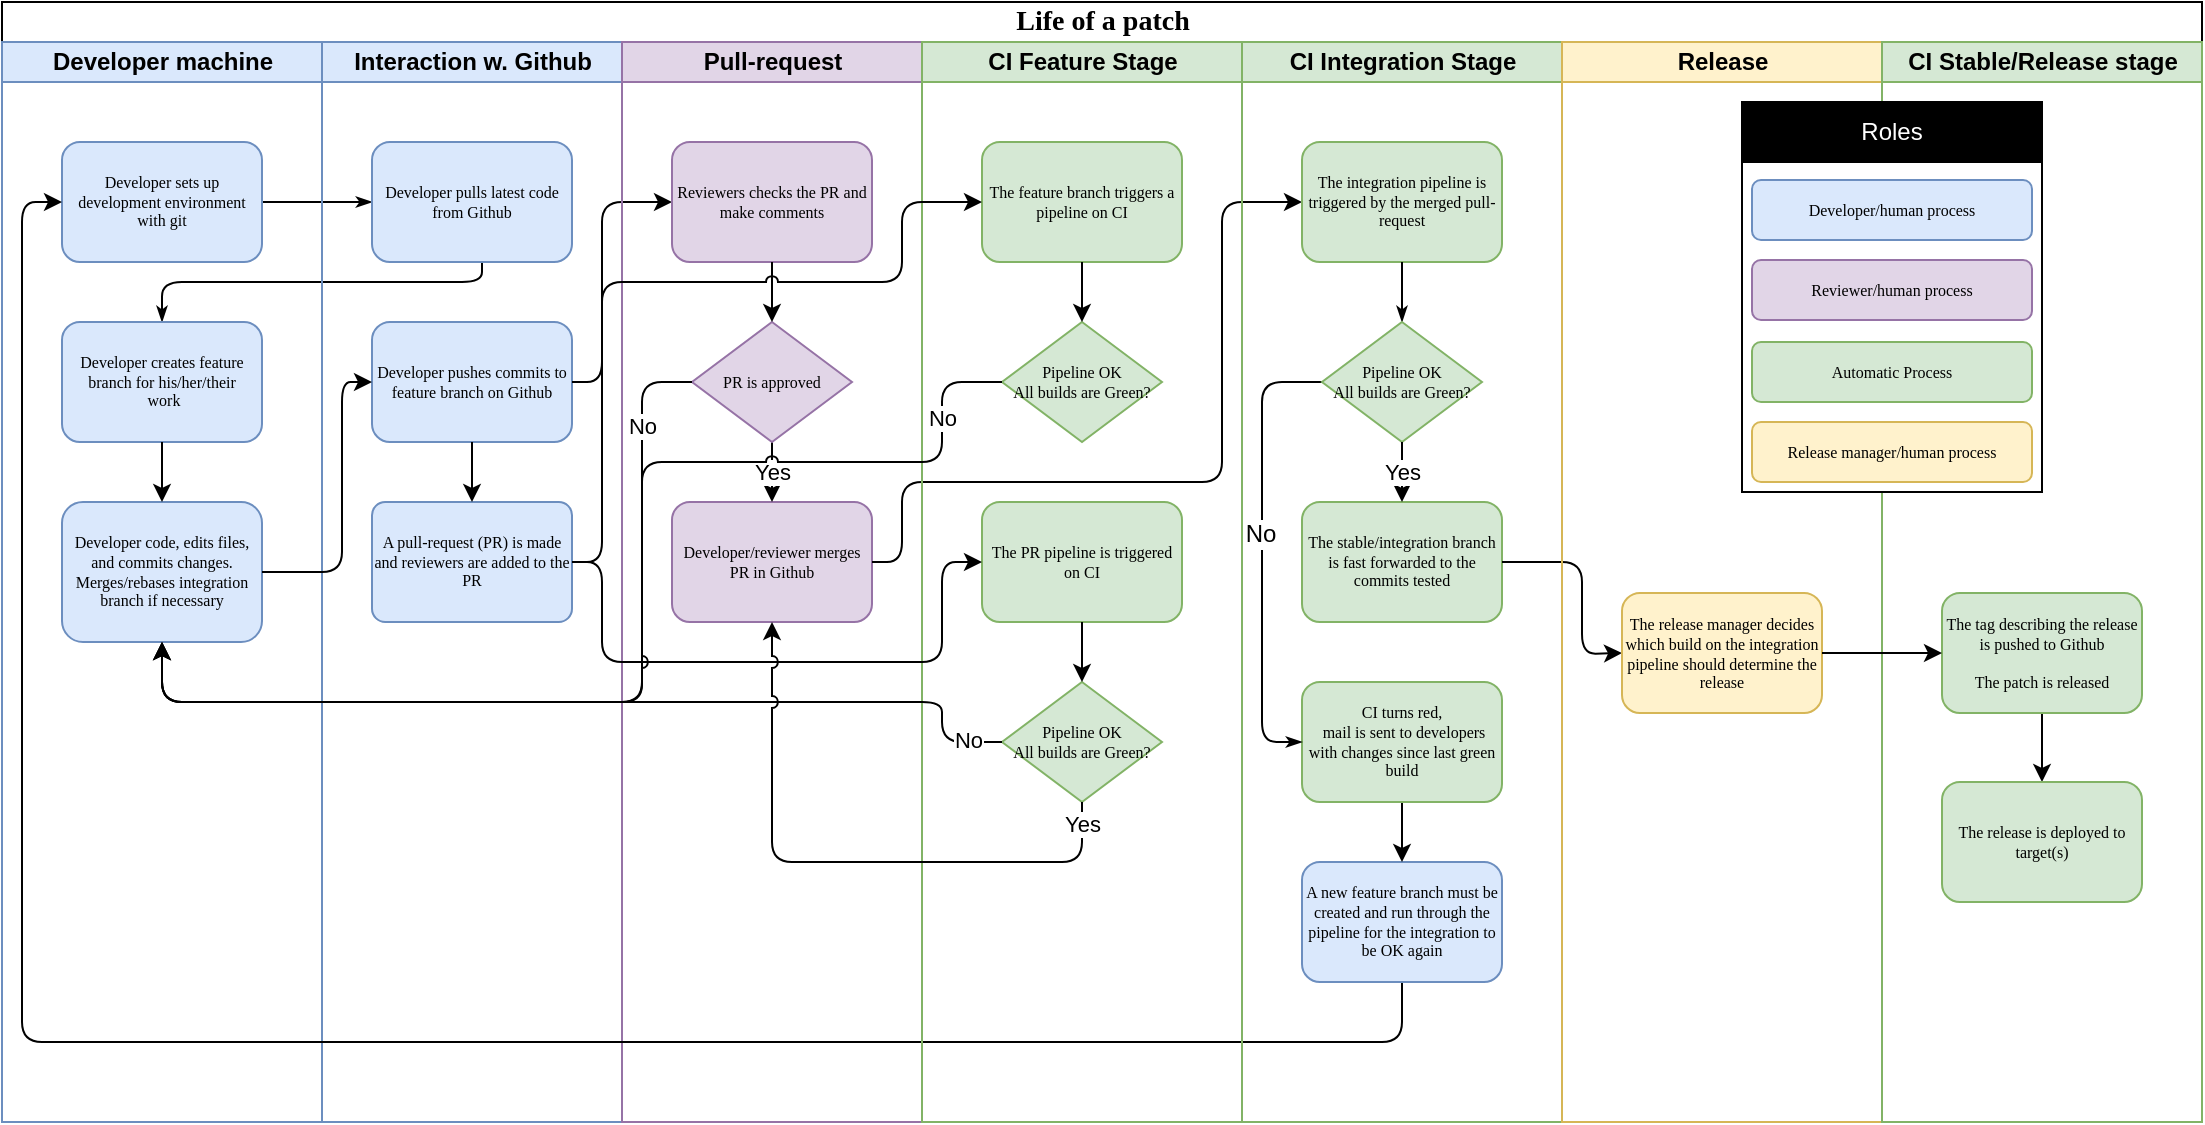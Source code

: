 <mxfile version="16.6.2" type="github">
  <diagram name="Page-1" id="74e2e168-ea6b-b213-b513-2b3c1d86103e">
    <mxGraphModel dx="1653" dy="1857" grid="1" gridSize="10" guides="1" tooltips="1" connect="1" arrows="1" fold="1" page="1" pageScale="1" pageWidth="1169" pageHeight="827" background="#ffffff" math="0" shadow="0">
      <root>
        <mxCell id="0" />
        <mxCell id="1" parent="0" />
        <mxCell id="77e6c97f196da883-1" value="&lt;font style=&quot;font-size: 14px&quot;&gt;Life of a patch&lt;/font&gt;" style="swimlane;html=1;childLayout=stackLayout;startSize=20;rounded=0;shadow=0;labelBackgroundColor=none;strokeColor=#000000;strokeWidth=1;fillColor=#ffffff;fontFamily=Verdana;fontSize=8;fontColor=#000000;align=center;" parent="1" vertex="1">
          <mxGeometry x="40" y="-230" width="1100" height="560" as="geometry">
            <mxRectangle x="90" y="-230" width="50" height="20" as="alternateBounds" />
          </mxGeometry>
        </mxCell>
        <mxCell id="rqEri4Stav3ALLFuLHy2-93" style="edgeStyle=none;rounded=1;jumpStyle=arc;orthogonalLoop=1;jettySize=auto;html=1;exitX=1;exitY=0.5;exitDx=0;exitDy=0;entryX=0;entryY=0.5;entryDx=0;entryDy=0;" edge="1" parent="77e6c97f196da883-1" source="rqEri4Stav3ALLFuLHy2-65" target="rqEri4Stav3ALLFuLHy2-66">
          <mxGeometry relative="1" as="geometry">
            <Array as="points">
              <mxPoint x="300" y="280" />
              <mxPoint x="300" y="100" />
            </Array>
          </mxGeometry>
        </mxCell>
        <mxCell id="77e6c97f196da883-26" style="edgeStyle=orthogonalEdgeStyle;rounded=1;html=1;labelBackgroundColor=none;startArrow=none;startFill=0;startSize=5;endArrow=classicThin;endFill=1;endSize=5;jettySize=auto;orthogonalLoop=1;strokeColor=#000000;strokeWidth=1;fontFamily=Verdana;fontSize=8;fontColor=#000000;" parent="77e6c97f196da883-1" source="77e6c97f196da883-8" target="77e6c97f196da883-11" edge="1">
          <mxGeometry relative="1" as="geometry" />
        </mxCell>
        <mxCell id="77e6c97f196da883-27" style="edgeStyle=orthogonalEdgeStyle;rounded=1;html=1;labelBackgroundColor=none;startArrow=none;startFill=0;startSize=5;endArrow=classicThin;endFill=1;endSize=5;jettySize=auto;orthogonalLoop=1;strokeColor=#000000;strokeWidth=1;fontFamily=Verdana;fontSize=8;fontColor=#000000;entryX=0.5;entryY=0;entryDx=0;entryDy=0;" parent="77e6c97f196da883-1" source="77e6c97f196da883-11" target="77e6c97f196da883-9" edge="1">
          <mxGeometry relative="1" as="geometry">
            <Array as="points">
              <mxPoint x="240" y="140" />
              <mxPoint x="80" y="140" />
            </Array>
          </mxGeometry>
        </mxCell>
        <mxCell id="77e6c97f196da883-2" value="Developer machine" style="swimlane;html=1;startSize=20;fillColor=#dae8fc;strokeColor=#6c8ebf;" parent="77e6c97f196da883-1" vertex="1">
          <mxGeometry y="20" width="160" height="540" as="geometry" />
        </mxCell>
        <mxCell id="77e6c97f196da883-10" value="Developer code, edits files, and commits changes.&lt;br&gt;Merges/rebases integration branch if necessary" style="rounded=1;whiteSpace=wrap;html=1;shadow=0;labelBackgroundColor=none;strokeColor=#6c8ebf;strokeWidth=1;fillColor=#dae8fc;fontFamily=Verdana;fontSize=8;fontColor=#000000;align=center;" parent="77e6c97f196da883-2" vertex="1">
          <mxGeometry x="30" y="230" width="100" height="70" as="geometry" />
        </mxCell>
        <mxCell id="77e6c97f196da883-9" value="&lt;div&gt;Developer creates feature branch for his/her/their&lt;/div&gt;&lt;div&gt;&amp;nbsp;work&lt;/div&gt;" style="rounded=1;whiteSpace=wrap;html=1;shadow=0;labelBackgroundColor=none;strokeColor=#6c8ebf;strokeWidth=1;fillColor=#dae8fc;fontFamily=Verdana;fontSize=8;fontColor=#000000;align=center;" parent="77e6c97f196da883-2" vertex="1">
          <mxGeometry x="30" y="140" width="100" height="60" as="geometry" />
        </mxCell>
        <mxCell id="5" value="" style="endArrow=classic;html=1;entryX=0.5;entryY=0;exitX=0.5;exitY=1;" parent="77e6c97f196da883-2" source="77e6c97f196da883-9" target="77e6c97f196da883-10" edge="1">
          <mxGeometry width="50" height="50" relative="1" as="geometry">
            <mxPoint x="80" y="250" as="sourcePoint" />
            <mxPoint x="50" y="750" as="targetPoint" />
          </mxGeometry>
        </mxCell>
        <mxCell id="77e6c97f196da883-8" value="Developer sets up development environment with git" style="rounded=1;whiteSpace=wrap;html=1;shadow=0;labelBackgroundColor=none;strokeColor=#6c8ebf;strokeWidth=1;fillColor=#dae8fc;fontFamily=Verdana;fontSize=8;fontColor=#000000;align=center;" parent="77e6c97f196da883-2" vertex="1">
          <mxGeometry x="30" y="50" width="100" height="60" as="geometry" />
        </mxCell>
        <mxCell id="77e6c97f196da883-3" value="Interaction w. Github" style="swimlane;html=1;startSize=20;fillColor=#dae8fc;strokeColor=#6c8ebf;" parent="77e6c97f196da883-1" vertex="1">
          <mxGeometry x="160" y="20" width="150" height="540" as="geometry" />
        </mxCell>
        <mxCell id="77e6c97f196da883-11" value="Developer pulls latest code from Github" style="rounded=1;whiteSpace=wrap;html=1;shadow=0;labelBackgroundColor=none;strokeColor=#6c8ebf;strokeWidth=1;fillColor=#dae8fc;fontFamily=Verdana;fontSize=8;fontColor=#000000;align=center;" parent="77e6c97f196da883-3" vertex="1">
          <mxGeometry x="25" y="50" width="100" height="60" as="geometry" />
        </mxCell>
        <mxCell id="6" value="Developer pushes commits to feature branch on Github " style="rounded=1;whiteSpace=wrap;html=1;shadow=0;labelBackgroundColor=none;strokeColor=#6c8ebf;strokeWidth=1;fillColor=#dae8fc;fontFamily=Verdana;fontSize=8;fontColor=#000000;align=center;" parent="77e6c97f196da883-3" vertex="1">
          <mxGeometry x="25" y="140" width="100" height="60" as="geometry" />
        </mxCell>
        <mxCell id="rqEri4Stav3ALLFuLHy2-65" value="A pull-request (PR) is made and reviewers are added to the PR" style="rounded=1;whiteSpace=wrap;html=1;shadow=0;labelBackgroundColor=none;strokeColor=#6c8ebf;strokeWidth=1;fillColor=#dae8fc;fontFamily=Verdana;fontSize=8;fontColor=#000000;align=center;arcSize=11;" vertex="1" parent="77e6c97f196da883-3">
          <mxGeometry x="25" y="230" width="100" height="60" as="geometry" />
        </mxCell>
        <mxCell id="rqEri4Stav3ALLFuLHy2-74" value="" style="endArrow=classic;html=1;entryX=0.5;entryY=0;entryDx=0;entryDy=0;exitX=0.5;exitY=1;exitDx=0;exitDy=0;" edge="1" parent="77e6c97f196da883-3" source="6" target="rqEri4Stav3ALLFuLHy2-65">
          <mxGeometry width="50" height="50" relative="1" as="geometry">
            <mxPoint x="330" y="-25" as="sourcePoint" />
            <mxPoint x="225" y="150" as="targetPoint" />
            <Array as="points" />
          </mxGeometry>
        </mxCell>
        <mxCell id="7" value="" style="endArrow=classic;html=1;entryX=0;entryY=0.5;exitX=1;exitY=0.5;entryDx=0;entryDy=0;" parent="77e6c97f196da883-1" source="77e6c97f196da883-10" target="6" edge="1">
          <mxGeometry width="50" height="50" relative="1" as="geometry">
            <mxPoint x="80" y="245" as="sourcePoint" />
            <mxPoint x="80" y="280" as="targetPoint" />
            <Array as="points">
              <mxPoint x="170" y="285" />
              <mxPoint x="170" y="250" />
              <mxPoint x="170" y="190" />
            </Array>
          </mxGeometry>
        </mxCell>
        <mxCell id="dbzHidqioh4Nz6uhVq-0-89" value="&lt;div&gt;&lt;br&gt;&lt;/div&gt;" style="text;html=1;resizable=0;points=[];align=center;verticalAlign=middle;labelBackgroundColor=#ffffff;" parent="7" vertex="1" connectable="0">
          <mxGeometry x="0.889" relative="1" as="geometry">
            <mxPoint as="offset" />
          </mxGeometry>
        </mxCell>
        <mxCell id="rqEri4Stav3ALLFuLHy2-64" value="&lt;div&gt;Pull-request&lt;/div&gt;" style="swimlane;html=1;startSize=20;fillColor=#E1D5E7;strokeColor=#9673A6;" vertex="1" parent="77e6c97f196da883-1">
          <mxGeometry x="310" y="20" width="150" height="540" as="geometry" />
        </mxCell>
        <mxCell id="rqEri4Stav3ALLFuLHy2-66" value="&lt;div&gt;Reviewers checks the PR and make comments&lt;/div&gt;" style="rounded=1;whiteSpace=wrap;html=1;shadow=0;labelBackgroundColor=none;strokeColor=#9673A6;strokeWidth=1;fillColor=#E1D5E7;fontFamily=Verdana;fontSize=8;fontColor=#000000;align=center;" vertex="1" parent="rqEri4Stav3ALLFuLHy2-64">
          <mxGeometry x="25" y="50" width="100" height="60" as="geometry" />
        </mxCell>
        <mxCell id="rqEri4Stav3ALLFuLHy2-67" value="&lt;div&gt;Developer/reviewer merges PR in Github&lt;/div&gt;" style="rounded=1;whiteSpace=wrap;html=1;shadow=0;labelBackgroundColor=none;strokeColor=#9673A6;strokeWidth=1;fillColor=#E1D5E7;fontFamily=Verdana;fontSize=8;fontColor=#000000;align=center;" vertex="1" parent="rqEri4Stav3ALLFuLHy2-64">
          <mxGeometry x="25" y="230" width="100" height="60" as="geometry" />
        </mxCell>
        <mxCell id="rqEri4Stav3ALLFuLHy2-82" value="Yes" style="edgeStyle=none;rounded=1;jumpStyle=arc;orthogonalLoop=1;jettySize=auto;html=1;exitX=0.5;exitY=1;exitDx=0;exitDy=0;entryX=0.5;entryY=0;entryDx=0;entryDy=0;" edge="1" parent="rqEri4Stav3ALLFuLHy2-64" source="rqEri4Stav3ALLFuLHy2-77" target="rqEri4Stav3ALLFuLHy2-67">
          <mxGeometry relative="1" as="geometry" />
        </mxCell>
        <mxCell id="rqEri4Stav3ALLFuLHy2-77" value="&lt;div&gt;PR is approved&lt;/div&gt;" style="rhombus;whiteSpace=wrap;html=1;rounded=0;shadow=0;labelBackgroundColor=none;strokeColor=#9673A6;strokeWidth=1;fillColor=#E1D5E7;fontFamily=Verdana;fontSize=8;fontColor=#000000;align=center;" vertex="1" parent="rqEri4Stav3ALLFuLHy2-64">
          <mxGeometry x="35" y="140" width="80" height="60" as="geometry" />
        </mxCell>
        <mxCell id="rqEri4Stav3ALLFuLHy2-78" style="edgeStyle=none;rounded=1;orthogonalLoop=1;jettySize=auto;html=1;exitX=0.5;exitY=1;exitDx=0;exitDy=0;entryX=0.5;entryY=0;entryDx=0;entryDy=0;" edge="1" parent="rqEri4Stav3ALLFuLHy2-64" source="rqEri4Stav3ALLFuLHy2-66" target="rqEri4Stav3ALLFuLHy2-77">
          <mxGeometry relative="1" as="geometry">
            <mxPoint x="50" y="200" as="targetPoint" />
            <Array as="points" />
          </mxGeometry>
        </mxCell>
        <mxCell id="KYjhEQh0ZWCMsTncpk0a-79" style="orthogonalLoop=1;jettySize=auto;html=1;exitX=0.5;exitY=1;exitDx=0;exitDy=0;entryX=0;entryY=0.5;entryDx=0;entryDy=0;edgeStyle=orthogonalEdgeStyle;rounded=1;" parent="77e6c97f196da883-1" source="KYjhEQh0ZWCMsTncpk0a-76" target="77e6c97f196da883-8" edge="1">
          <mxGeometry relative="1" as="geometry">
            <mxPoint x="450" y="560.0" as="targetPoint" />
            <Array as="points">
              <mxPoint x="700" y="520" />
              <mxPoint x="10" y="520" />
              <mxPoint x="10" y="100" />
            </Array>
          </mxGeometry>
        </mxCell>
        <mxCell id="27" value="" style="endArrow=classic;html=1;entryX=0;entryY=0.5;exitX=1;exitY=0.5;exitDx=0;exitDy=0;" parent="77e6c97f196da883-1" source="rqEri4Stav3ALLFuLHy2-67" target="77e6c97f196da883-15" edge="1">
          <mxGeometry width="50" height="50" relative="1" as="geometry">
            <mxPoint x="530" y="470" as="sourcePoint" />
            <mxPoint x="660" y="810" as="targetPoint" />
            <Array as="points">
              <mxPoint x="450" y="280" />
              <mxPoint x="450" y="240" />
              <mxPoint x="610" y="240" />
              <mxPoint x="610" y="100" />
            </Array>
          </mxGeometry>
        </mxCell>
        <mxCell id="77e6c97f196da883-4" value="CI Feature Stage" style="swimlane;html=1;startSize=20;fillColor=#d5e8d4;strokeColor=#82b366;" parent="77e6c97f196da883-1" vertex="1">
          <mxGeometry x="460" y="20" width="160" height="540" as="geometry" />
        </mxCell>
        <mxCell id="rqEri4Stav3ALLFuLHy2-83" value="" style="group" vertex="1" connectable="0" parent="77e6c97f196da883-4">
          <mxGeometry x="30" y="230" width="100" height="151" as="geometry" />
        </mxCell>
        <mxCell id="11" value="&lt;div&gt;The PR pipeline is triggered on CI&lt;/div&gt;" style="rounded=1;whiteSpace=wrap;html=1;shadow=0;labelBackgroundColor=none;strokeColor=#82b366;strokeWidth=1;fillColor=#d5e8d4;fontFamily=Verdana;fontSize=8;fontColor=#000000;align=center;" parent="rqEri4Stav3ALLFuLHy2-83" vertex="1">
          <mxGeometry width="100" height="60" as="geometry" />
        </mxCell>
        <mxCell id="12" value="Pipeline OK&lt;br&gt;All builds are Green?" style="rhombus;whiteSpace=wrap;html=1;rounded=0;shadow=0;labelBackgroundColor=none;strokeColor=#82b366;strokeWidth=1;fillColor=#d5e8d4;fontFamily=Verdana;fontSize=8;fontColor=#000000;align=center;" parent="rqEri4Stav3ALLFuLHy2-83" vertex="1">
          <mxGeometry x="10" y="90" width="80" height="60" as="geometry" />
        </mxCell>
        <mxCell id="14" value="" style="endArrow=classic;html=1;exitX=0.5;exitY=1;entryX=0.5;entryY=0;" parent="rqEri4Stav3ALLFuLHy2-83" source="11" target="12" edge="1">
          <mxGeometry width="50" height="50" relative="1" as="geometry">
            <mxPoint x="-209.667" y="235.333" as="sourcePoint" />
            <mxPoint x="50" y="265" as="targetPoint" />
          </mxGeometry>
        </mxCell>
        <mxCell id="rqEri4Stav3ALLFuLHy2-85" value="The feature branch triggers a pipeline on CI" style="rounded=1;whiteSpace=wrap;html=1;shadow=0;labelBackgroundColor=none;strokeColor=#82b366;strokeWidth=1;fillColor=#d5e8d4;fontFamily=Verdana;fontSize=8;fontColor=#000000;align=center;" vertex="1" parent="77e6c97f196da883-4">
          <mxGeometry x="30" y="50" width="100" height="60" as="geometry" />
        </mxCell>
        <mxCell id="rqEri4Stav3ALLFuLHy2-86" value="Pipeline OK&lt;br&gt;All builds are Green?" style="rhombus;whiteSpace=wrap;html=1;rounded=0;shadow=0;labelBackgroundColor=none;strokeColor=#82b366;strokeWidth=1;fillColor=#d5e8d4;fontFamily=Verdana;fontSize=8;fontColor=#000000;align=center;" vertex="1" parent="77e6c97f196da883-4">
          <mxGeometry x="40" y="140" width="80" height="60" as="geometry" />
        </mxCell>
        <mxCell id="rqEri4Stav3ALLFuLHy2-87" value="" style="endArrow=classic;html=1;exitX=0.5;exitY=1;entryX=0.5;entryY=0;" edge="1" parent="77e6c97f196da883-4" source="rqEri4Stav3ALLFuLHy2-85" target="rqEri4Stav3ALLFuLHy2-86">
          <mxGeometry width="50" height="50" relative="1" as="geometry">
            <mxPoint x="-174.667" y="285.333" as="sourcePoint" />
            <mxPoint x="85" y="315" as="targetPoint" />
          </mxGeometry>
        </mxCell>
        <mxCell id="77e6c97f196da883-5" value="CI Integration Stage" style="swimlane;html=1;startSize=20;fillColor=#d5e8d4;strokeColor=#82b366;" parent="77e6c97f196da883-1" vertex="1">
          <mxGeometry x="620" y="20" width="160" height="540" as="geometry" />
        </mxCell>
        <mxCell id="KYjhEQh0ZWCMsTncpk0a-76" value="A new feature branch must be created and run through the pipeline for the integration to be OK again" style="rounded=1;whiteSpace=wrap;html=1;shadow=0;labelBackgroundColor=none;strokeColor=#6c8ebf;strokeWidth=1;fillColor=#dae8fc;fontFamily=Verdana;fontSize=8;fontColor=#000000;align=center;" parent="77e6c97f196da883-5" vertex="1">
          <mxGeometry x="30" y="410" width="100" height="60" as="geometry" />
        </mxCell>
        <mxCell id="77e6c97f196da883-15" value="The integration pipeline is triggered by the merged pull-request" style="rounded=1;whiteSpace=wrap;html=1;shadow=0;labelBackgroundColor=none;strokeColor=#82b366;strokeWidth=1;fillColor=#d5e8d4;fontFamily=Verdana;fontSize=8;fontColor=#000000;align=center;" parent="77e6c97f196da883-5" vertex="1">
          <mxGeometry x="30" y="50" width="100" height="60" as="geometry" />
        </mxCell>
        <mxCell id="rqEri4Stav3ALLFuLHy2-96" style="edgeStyle=none;rounded=1;jumpStyle=arc;orthogonalLoop=1;jettySize=auto;html=1;exitX=0.5;exitY=1;exitDx=0;exitDy=0;entryX=0.5;entryY=0;entryDx=0;entryDy=0;" edge="1" parent="77e6c97f196da883-5" source="77e6c97f196da883-17" target="KYjhEQh0ZWCMsTncpk0a-76">
          <mxGeometry relative="1" as="geometry" />
        </mxCell>
        <mxCell id="77e6c97f196da883-17" value="&lt;div&gt;CI turns red,&lt;/div&gt;&lt;div&gt;&amp;nbsp;mail is sent to developers with changes since last green build&lt;/div&gt;" style="rounded=1;whiteSpace=wrap;html=1;shadow=0;labelBackgroundColor=none;strokeColor=#82b366;strokeWidth=1;fillColor=#d5e8d4;fontFamily=Verdana;fontSize=8;fontColor=#000000;align=center;" parent="77e6c97f196da883-5" vertex="1">
          <mxGeometry x="30" y="320" width="100" height="60" as="geometry" />
        </mxCell>
        <mxCell id="77e6c97f196da883-34" style="edgeStyle=orthogonalEdgeStyle;rounded=1;html=1;labelBackgroundColor=none;startArrow=none;startFill=0;startSize=5;endArrow=classicThin;endFill=1;endSize=5;jettySize=auto;orthogonalLoop=1;strokeColor=#000000;strokeWidth=1;fontFamily=Verdana;fontSize=8;fontColor=#000000;entryX=0.5;entryY=0;" parent="77e6c97f196da883-5" source="77e6c97f196da883-15" target="28" edge="1">
          <mxGeometry relative="1" as="geometry">
            <mxPoint x="80" y="160" as="targetPoint" />
            <Array as="points" />
          </mxGeometry>
        </mxCell>
        <mxCell id="77e6c97f196da883-35" style="edgeStyle=orthogonalEdgeStyle;rounded=1;html=1;labelBackgroundColor=none;startArrow=none;startFill=0;startSize=5;endArrow=classicThin;endFill=1;endSize=5;jettySize=auto;orthogonalLoop=1;strokeColor=#000000;strokeWidth=1;fontFamily=Verdana;fontSize=8;fontColor=#000000;exitX=0;exitY=0.5;entryX=0;entryY=0.5;entryDx=0;entryDy=0;" parent="77e6c97f196da883-5" source="28" target="77e6c97f196da883-17" edge="1">
          <mxGeometry relative="1" as="geometry">
            <mxPoint x="80" y="220" as="sourcePoint" />
            <Array as="points">
              <mxPoint x="10" y="170" />
              <mxPoint x="10" y="350" />
            </Array>
          </mxGeometry>
        </mxCell>
        <mxCell id="29" value="No" style="text;html=1;resizable=0;points=[];align=center;verticalAlign=middle;labelBackgroundColor=#ffffff;" parent="77e6c97f196da883-35" vertex="1" connectable="0">
          <mxGeometry x="-0.078" y="-1" relative="1" as="geometry">
            <mxPoint as="offset" />
          </mxGeometry>
        </mxCell>
        <mxCell id="28" value="Pipeline OK&lt;br&gt;All builds are Green?" style="rhombus;whiteSpace=wrap;html=1;rounded=0;shadow=0;labelBackgroundColor=none;strokeColor=#82b366;strokeWidth=1;fillColor=#d5e8d4;fontFamily=Verdana;fontSize=8;fontColor=#000000;align=center;" parent="77e6c97f196da883-5" vertex="1">
          <mxGeometry x="40" y="140" width="80" height="60" as="geometry" />
        </mxCell>
        <mxCell id="30" value="The stable/integration branch is fast forwarded to the commits tested" style="rounded=1;whiteSpace=wrap;html=1;shadow=0;labelBackgroundColor=none;strokeColor=#82b366;strokeWidth=1;fillColor=#d5e8d4;fontFamily=Verdana;fontSize=8;fontColor=#000000;align=center;" parent="77e6c97f196da883-5" vertex="1">
          <mxGeometry x="30" y="230" width="100" height="60" as="geometry" />
        </mxCell>
        <mxCell id="31" value="Yes" style="endArrow=classic;html=1;entryX=0.5;entryY=0;exitX=0.5;exitY=1;" parent="77e6c97f196da883-5" source="28" target="30" edge="1">
          <mxGeometry width="50" height="50" relative="1" as="geometry">
            <mxPoint x="70" y="320" as="sourcePoint" />
            <mxPoint x="120" y="270" as="targetPoint" />
            <Array as="points">
              <mxPoint x="80" y="220" />
            </Array>
          </mxGeometry>
        </mxCell>
        <mxCell id="33" value="" style="endArrow=classic;html=1;exitX=1;exitY=0.5;entryX=0;entryY=0.5;entryDx=0;entryDy=0;" parent="77e6c97f196da883-1" source="30" target="45" edge="1">
          <mxGeometry width="50" height="50" relative="1" as="geometry">
            <mxPoint x="800" y="1090" as="sourcePoint" />
            <mxPoint x="835" y="920" as="targetPoint" />
            <Array as="points">
              <mxPoint x="790" y="280" />
              <mxPoint x="790" y="326" />
            </Array>
          </mxGeometry>
        </mxCell>
        <mxCell id="77e6c97f196da883-6" value="Release" style="swimlane;html=1;startSize=20;fillColor=#fff2cc;strokeColor=#d6b656;" parent="77e6c97f196da883-1" vertex="1">
          <mxGeometry x="780" y="20" width="160" height="540" as="geometry" />
        </mxCell>
        <mxCell id="45" value="The release manager decides which build on the integration pipeline should determine the release" style="rounded=1;whiteSpace=wrap;html=1;shadow=0;labelBackgroundColor=none;strokeColor=#d6b656;strokeWidth=1;fillColor=#fff2cc;fontFamily=Verdana;fontSize=8;fontColor=#000000;align=center;" parent="77e6c97f196da883-6" vertex="1">
          <mxGeometry x="30" y="275.5" width="100" height="60" as="geometry" />
        </mxCell>
        <mxCell id="77e6c97f196da883-7" value="CI Stable/Release stage" style="swimlane;html=1;startSize=20;fillColor=#d5e8d4;strokeColor=#82b366;" parent="77e6c97f196da883-1" vertex="1">
          <mxGeometry x="940" y="20" width="160" height="540" as="geometry" />
        </mxCell>
        <mxCell id="dbzHidqioh4Nz6uhVq-0-79" value="" style="edgeStyle=orthogonalEdgeStyle;rounded=0;orthogonalLoop=1;jettySize=auto;html=1;" parent="77e6c97f196da883-7" source="51" target="dbzHidqioh4Nz6uhVq-0-78" edge="1">
          <mxGeometry relative="1" as="geometry" />
        </mxCell>
        <mxCell id="51" value="The tag describing the release is pushed to Github&lt;br&gt;&lt;br&gt;The patch is released" style="rounded=1;whiteSpace=wrap;html=1;shadow=0;labelBackgroundColor=none;strokeColor=#82b366;strokeWidth=1;fillColor=#d5e8d4;fontFamily=Verdana;fontSize=8;fontColor=#000000;align=center;" parent="77e6c97f196da883-7" vertex="1">
          <mxGeometry x="30" y="275.5" width="100" height="60" as="geometry" />
        </mxCell>
        <mxCell id="dbzHidqioh4Nz6uhVq-0-78" value="The release is deployed to target(s)" style="rounded=1;whiteSpace=wrap;html=1;shadow=0;labelBackgroundColor=none;strokeColor=#82b366;strokeWidth=1;fillColor=#d5e8d4;fontFamily=Verdana;fontSize=8;fontColor=#000000;align=center;" parent="77e6c97f196da883-7" vertex="1">
          <mxGeometry x="30" y="370" width="100" height="60" as="geometry" />
        </mxCell>
        <mxCell id="dbzHidqioh4Nz6uhVq-0-80" value="" style="group;fillColor=#e1d5e7;strokeColor=#9673A6;" parent="77e6c97f196da883-7" vertex="1" connectable="0">
          <mxGeometry x="-70" y="30" width="150" height="195" as="geometry" />
        </mxCell>
        <mxCell id="dbzHidqioh4Nz6uhVq-0-81" value="" style="rounded=0;whiteSpace=wrap;html=1;" parent="dbzHidqioh4Nz6uhVq-0-80" vertex="1">
          <mxGeometry width="150" height="195.0" as="geometry" />
        </mxCell>
        <mxCell id="dbzHidqioh4Nz6uhVq-0-82" value="Automatic Process" style="rounded=1;whiteSpace=wrap;html=1;shadow=0;labelBackgroundColor=none;strokeColor=#82b366;strokeWidth=1;fillColor=#d5e8d4;fontFamily=Verdana;fontSize=8;fontColor=#000000;align=center;" parent="dbzHidqioh4Nz6uhVq-0-80" vertex="1">
          <mxGeometry x="5" y="120" width="140" height="30" as="geometry" />
        </mxCell>
        <mxCell id="dbzHidqioh4Nz6uhVq-0-83" value="Developer/human process " style="rounded=1;whiteSpace=wrap;html=1;shadow=0;labelBackgroundColor=none;strokeColor=#6c8ebf;strokeWidth=1;fillColor=#dae8fc;fontFamily=Verdana;fontSize=8;fontColor=#000000;align=center;" parent="dbzHidqioh4Nz6uhVq-0-80" vertex="1">
          <mxGeometry x="5" y="39.0" width="140" height="30" as="geometry" />
        </mxCell>
        <mxCell id="dbzHidqioh4Nz6uhVq-0-84" value="Release manager/human process" style="rounded=1;whiteSpace=wrap;html=1;shadow=0;labelBackgroundColor=none;strokeColor=#d6b656;strokeWidth=1;fillColor=#fff2cc;fontFamily=Verdana;fontSize=8;fontColor=#000000;align=center;" parent="dbzHidqioh4Nz6uhVq-0-80" vertex="1">
          <mxGeometry x="5" y="160.003" width="140" height="30" as="geometry" />
        </mxCell>
        <mxCell id="dbzHidqioh4Nz6uhVq-0-85" value="&lt;font color=&quot;#FFFFFF&quot;&gt;Roles&lt;/font&gt;" style="rounded=0;whiteSpace=wrap;html=1;fillColor=#000000;" parent="dbzHidqioh4Nz6uhVq-0-80" vertex="1">
          <mxGeometry width="150" height="30" as="geometry" />
        </mxCell>
        <mxCell id="rqEri4Stav3ALLFuLHy2-99" value="&lt;div&gt;Reviewer/human process &lt;/div&gt;" style="rounded=1;whiteSpace=wrap;html=1;shadow=0;labelBackgroundColor=none;strokeColor=#9673A6;strokeWidth=1;fillColor=#E1D5E7;fontFamily=Verdana;fontSize=8;fontColor=#000000;align=center;" vertex="1" parent="dbzHidqioh4Nz6uhVq-0-80">
          <mxGeometry x="5" y="79" width="140" height="30" as="geometry" />
        </mxCell>
        <mxCell id="rqEri4Stav3ALLFuLHy2-70" value="" style="endArrow=classic;html=1;exitX=0;exitY=0.5;entryX=0.5;entryY=1;" edge="1" parent="77e6c97f196da883-1" source="12" target="77e6c97f196da883-10">
          <mxGeometry width="50" height="50" relative="1" as="geometry">
            <mxPoint x="540" y="-20" as="sourcePoint" />
            <mxPoint x="120.0" y="100" as="targetPoint" />
            <Array as="points">
              <mxPoint x="470" y="370" />
              <mxPoint x="470" y="350" />
              <mxPoint x="320" y="350" />
              <mxPoint x="80" y="350" />
            </Array>
          </mxGeometry>
        </mxCell>
        <mxCell id="rqEri4Stav3ALLFuLHy2-94" value="&lt;div&gt;No&lt;/div&gt;" style="edgeLabel;html=1;align=center;verticalAlign=middle;resizable=0;points=[];" vertex="1" connectable="0" parent="rqEri4Stav3ALLFuLHy2-70">
          <mxGeometry x="-0.926" y="-1" relative="1" as="geometry">
            <mxPoint as="offset" />
          </mxGeometry>
        </mxCell>
        <mxCell id="rqEri4Stav3ALLFuLHy2-92" style="edgeStyle=none;rounded=1;jumpStyle=arc;orthogonalLoop=1;jettySize=auto;html=1;exitX=1;exitY=0.5;exitDx=0;exitDy=0;entryX=0;entryY=0.5;entryDx=0;entryDy=0;" edge="1" parent="77e6c97f196da883-1" source="6" target="rqEri4Stav3ALLFuLHy2-85">
          <mxGeometry relative="1" as="geometry">
            <Array as="points">
              <mxPoint x="300" y="190" />
              <mxPoint x="300" y="140" />
              <mxPoint x="450" y="140" />
              <mxPoint x="450" y="100" />
            </Array>
          </mxGeometry>
        </mxCell>
        <mxCell id="rqEri4Stav3ALLFuLHy2-69" style="edgeStyle=none;rounded=1;orthogonalLoop=1;jettySize=auto;html=1;exitX=1;exitY=0.5;exitDx=0;exitDy=0;entryX=0;entryY=0.5;entryDx=0;entryDy=0;jumpStyle=arc;" edge="1" parent="77e6c97f196da883-1" source="rqEri4Stav3ALLFuLHy2-65" target="11">
          <mxGeometry relative="1" as="geometry">
            <Array as="points">
              <mxPoint x="300" y="280" />
              <mxPoint x="300" y="330" />
              <mxPoint x="470" y="330" />
              <mxPoint x="470" y="280" />
            </Array>
          </mxGeometry>
        </mxCell>
        <mxCell id="rqEri4Stav3ALLFuLHy2-95" value="Yes" style="edgeStyle=none;rounded=1;jumpStyle=arc;orthogonalLoop=1;jettySize=auto;html=1;exitX=0.5;exitY=1;exitDx=0;exitDy=0;entryX=0.5;entryY=1;entryDx=0;entryDy=0;" edge="1" parent="77e6c97f196da883-1" source="12" target="rqEri4Stav3ALLFuLHy2-67">
          <mxGeometry x="-0.93" relative="1" as="geometry">
            <Array as="points">
              <mxPoint x="540" y="430" />
              <mxPoint x="385" y="430" />
            </Array>
            <mxPoint as="offset" />
          </mxGeometry>
        </mxCell>
        <mxCell id="rqEri4Stav3ALLFuLHy2-89" style="edgeStyle=none;rounded=1;jumpStyle=arc;orthogonalLoop=1;jettySize=auto;html=1;exitX=0;exitY=0.5;exitDx=0;exitDy=0;entryX=0.5;entryY=1;entryDx=0;entryDy=0;" edge="1" parent="77e6c97f196da883-1" source="rqEri4Stav3ALLFuLHy2-86" target="77e6c97f196da883-10">
          <mxGeometry relative="1" as="geometry">
            <mxPoint x="80.0" y="330" as="targetPoint" />
            <Array as="points">
              <mxPoint x="470" y="190" />
              <mxPoint x="470" y="230" />
              <mxPoint x="320" y="230" />
              <mxPoint x="320" y="350" />
              <mxPoint x="80" y="350" />
            </Array>
          </mxGeometry>
        </mxCell>
        <mxCell id="rqEri4Stav3ALLFuLHy2-91" value="No" style="edgeLabel;html=1;align=center;verticalAlign=middle;resizable=0;points=[];" vertex="1" connectable="0" parent="rqEri4Stav3ALLFuLHy2-89">
          <mxGeometry x="-0.845" relative="1" as="geometry">
            <mxPoint as="offset" />
          </mxGeometry>
        </mxCell>
        <mxCell id="rqEri4Stav3ALLFuLHy2-79" style="edgeStyle=none;rounded=1;orthogonalLoop=1;jettySize=auto;html=1;exitX=0;exitY=0.5;exitDx=0;exitDy=0;entryX=0.5;entryY=1;entryDx=0;entryDy=0;" edge="1" parent="77e6c97f196da883-1" source="rqEri4Stav3ALLFuLHy2-77" target="77e6c97f196da883-10">
          <mxGeometry relative="1" as="geometry">
            <mxPoint x="80" y="390" as="targetPoint" />
            <Array as="points">
              <mxPoint x="320" y="190" />
              <mxPoint x="320" y="350" />
              <mxPoint x="80" y="350" />
            </Array>
          </mxGeometry>
        </mxCell>
        <mxCell id="rqEri4Stav3ALLFuLHy2-88" value="&lt;div&gt;No&lt;/div&gt;" style="edgeLabel;html=1;align=center;verticalAlign=middle;resizable=0;points=[];" vertex="1" connectable="0" parent="rqEri4Stav3ALLFuLHy2-79">
          <mxGeometry x="-0.617" relative="1" as="geometry">
            <mxPoint y="-40" as="offset" />
          </mxGeometry>
        </mxCell>
        <mxCell id="dbzHidqioh4Nz6uhVq-0-75" value="" style="endArrow=classic;html=1;exitX=1;exitY=0.5;entryX=0;entryY=0.5;entryDx=0;entryDy=0;exitDx=0;exitDy=0;" parent="77e6c97f196da883-1" target="51" edge="1" source="45">
          <mxGeometry width="50" height="50" relative="1" as="geometry">
            <mxPoint x="905.19" y="289.548" as="sourcePoint" />
            <mxPoint x="959.952" y="289.548" as="targetPoint" />
            <Array as="points" />
          </mxGeometry>
        </mxCell>
      </root>
    </mxGraphModel>
  </diagram>
</mxfile>
